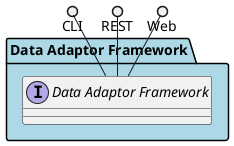 @startuml



package "Data Adaptor Framework" #lightblue {

    interface "Data Adaptor Framework" as i {
    
    }
}

CLI ()-- i
REST ()-- i
Web ()-- i

package "Data Adaptor Framework" #lightblue {
    
}



@enduml
